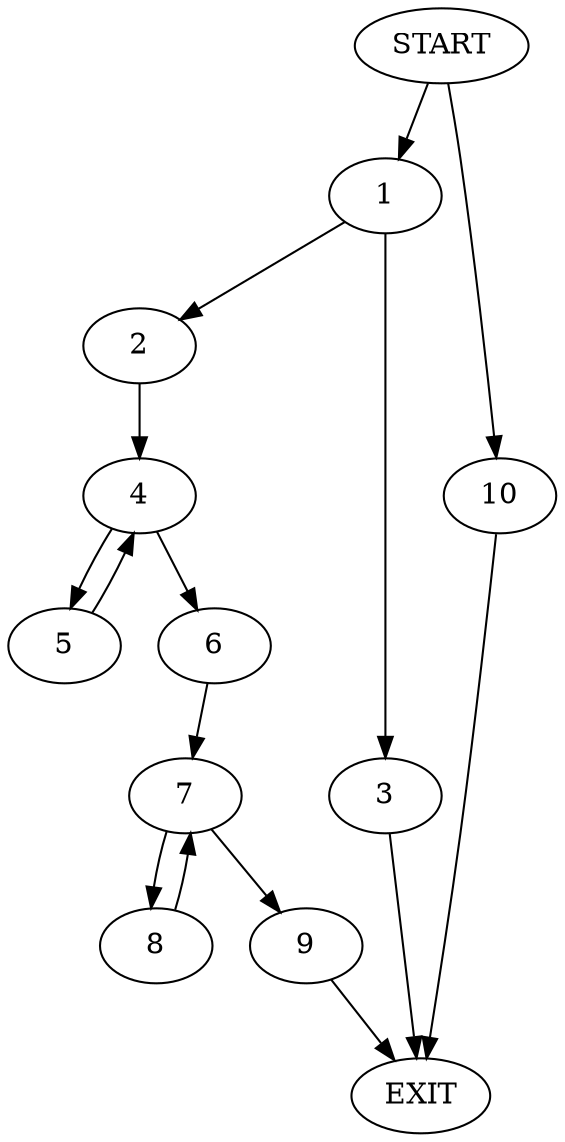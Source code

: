 digraph {
0 [label="START"]
11 [label="EXIT"]
0 -> 1
1 -> 2
1 -> 3
3 -> 11
2 -> 4
4 -> 5
4 -> 6
6 -> 7
5 -> 4
7 -> 8
7 -> 9
8 -> 7
9 -> 11
0 -> 10
10 -> 11
}

